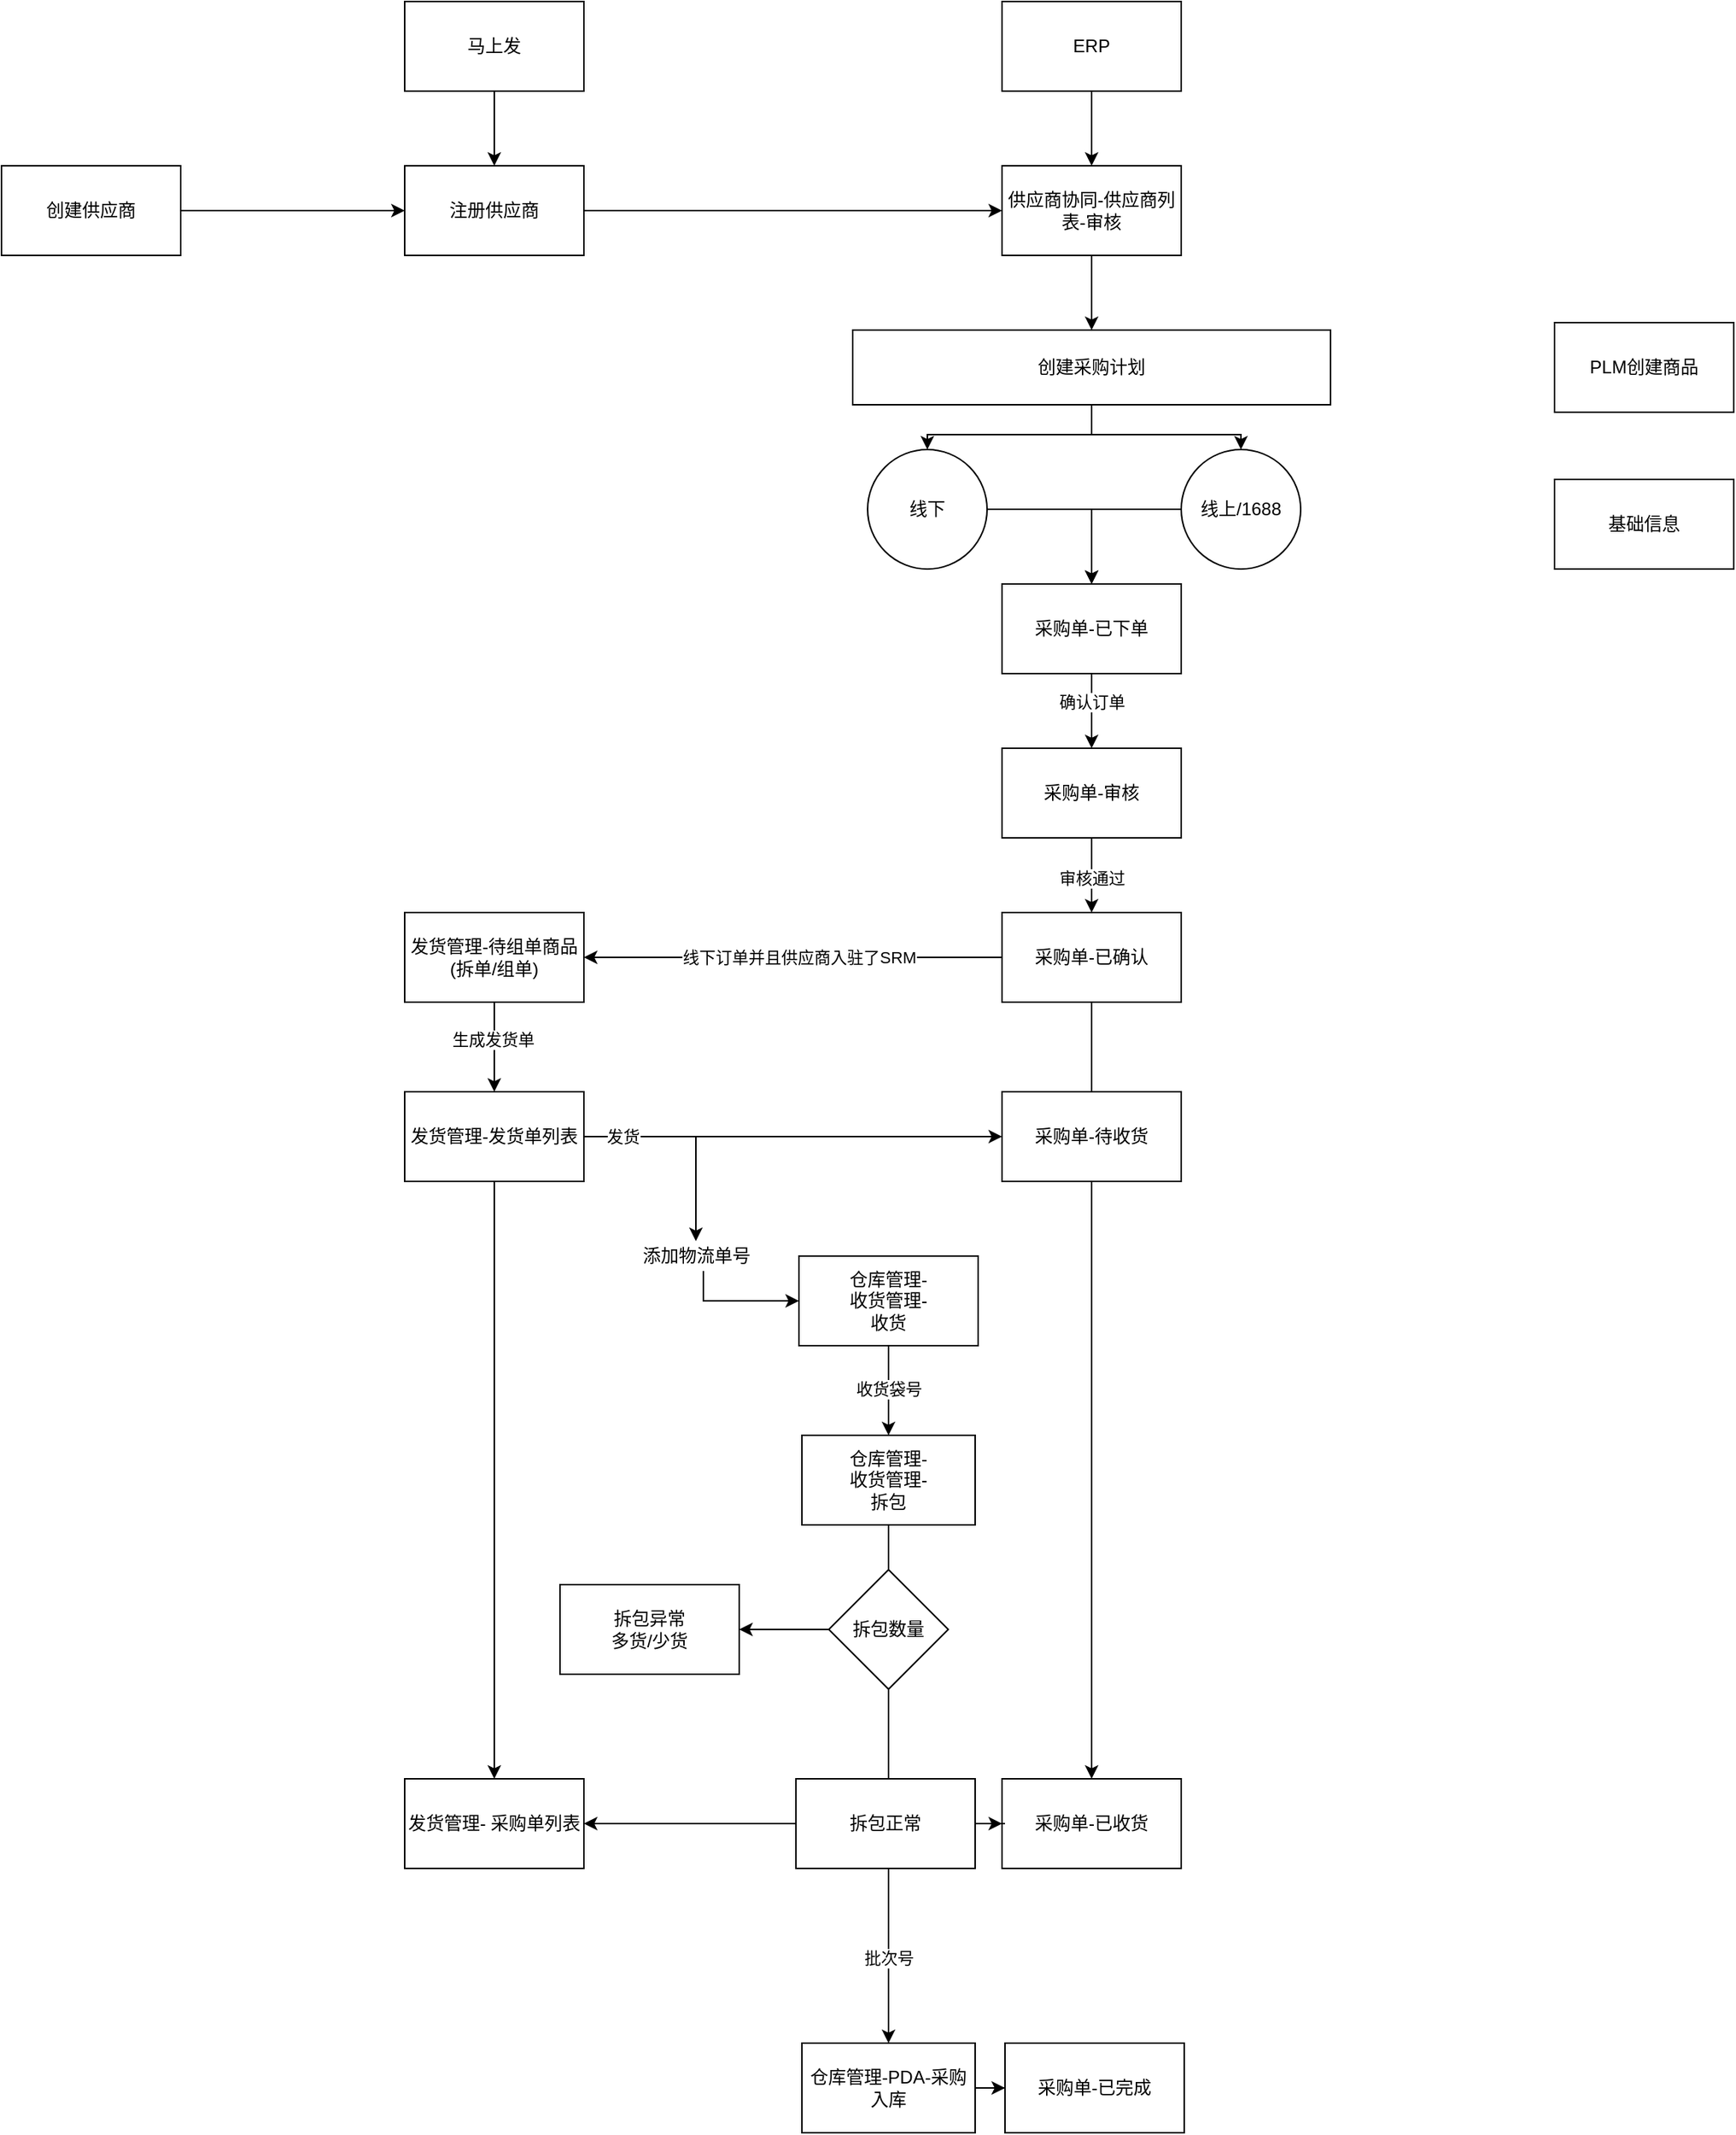 <mxfile version="14.8.0" type="github">
  <diagram id="C5RBs43oDa-KdzZeNtuy" name="采购">
    <mxGraphModel dx="2253" dy="875" grid="1" gridSize="10" guides="1" tooltips="1" connect="1" arrows="1" fold="1" page="1" pageScale="1" pageWidth="827" pageHeight="1169" math="0" shadow="0">
      <root>
        <mxCell id="WIyWlLk6GJQsqaUBKTNV-0" />
        <mxCell id="WIyWlLk6GJQsqaUBKTNV-1" parent="WIyWlLk6GJQsqaUBKTNV-0" />
        <mxCell id="5VQq_Yi86SqRbV_rj_R2-6" value="" style="edgeStyle=orthogonalEdgeStyle;rounded=0;orthogonalLoop=1;jettySize=auto;html=1;" parent="WIyWlLk6GJQsqaUBKTNV-1" source="5VQq_Yi86SqRbV_rj_R2-1" target="5VQq_Yi86SqRbV_rj_R2-5" edge="1">
          <mxGeometry relative="1" as="geometry" />
        </mxCell>
        <mxCell id="5VQq_Yi86SqRbV_rj_R2-1" value="ERP" style="rounded=0;whiteSpace=wrap;html=1;" parent="WIyWlLk6GJQsqaUBKTNV-1" vertex="1">
          <mxGeometry x="490" y="100" width="120" height="60" as="geometry" />
        </mxCell>
        <mxCell id="5VQq_Yi86SqRbV_rj_R2-4" value="" style="edgeStyle=orthogonalEdgeStyle;rounded=0;orthogonalLoop=1;jettySize=auto;html=1;" parent="WIyWlLk6GJQsqaUBKTNV-1" source="5VQq_Yi86SqRbV_rj_R2-2" target="5VQq_Yi86SqRbV_rj_R2-3" edge="1">
          <mxGeometry relative="1" as="geometry" />
        </mxCell>
        <mxCell id="5VQq_Yi86SqRbV_rj_R2-2" value="马上发" style="rounded=0;whiteSpace=wrap;html=1;" parent="WIyWlLk6GJQsqaUBKTNV-1" vertex="1">
          <mxGeometry x="90" y="100" width="120" height="60" as="geometry" />
        </mxCell>
        <mxCell id="5VQq_Yi86SqRbV_rj_R2-10" style="edgeStyle=orthogonalEdgeStyle;rounded=0;orthogonalLoop=1;jettySize=auto;html=1;entryX=0;entryY=0.5;entryDx=0;entryDy=0;" parent="WIyWlLk6GJQsqaUBKTNV-1" source="5VQq_Yi86SqRbV_rj_R2-3" target="5VQq_Yi86SqRbV_rj_R2-5" edge="1">
          <mxGeometry relative="1" as="geometry" />
        </mxCell>
        <mxCell id="5VQq_Yi86SqRbV_rj_R2-3" value="注册供应商" style="whiteSpace=wrap;html=1;rounded=0;" parent="WIyWlLk6GJQsqaUBKTNV-1" vertex="1">
          <mxGeometry x="90" y="210" width="120" height="60" as="geometry" />
        </mxCell>
        <mxCell id="5VQq_Yi86SqRbV_rj_R2-26" value="" style="edgeStyle=orthogonalEdgeStyle;rounded=0;orthogonalLoop=1;jettySize=auto;html=1;" parent="WIyWlLk6GJQsqaUBKTNV-1" source="5VQq_Yi86SqRbV_rj_R2-5" target="5VQq_Yi86SqRbV_rj_R2-11" edge="1">
          <mxGeometry relative="1" as="geometry" />
        </mxCell>
        <mxCell id="5VQq_Yi86SqRbV_rj_R2-5" value="供应商协同-供应商列表-审核" style="rounded=0;whiteSpace=wrap;html=1;" parent="WIyWlLk6GJQsqaUBKTNV-1" vertex="1">
          <mxGeometry x="490" y="210" width="120" height="60" as="geometry" />
        </mxCell>
        <mxCell id="5VQq_Yi86SqRbV_rj_R2-9" style="edgeStyle=orthogonalEdgeStyle;rounded=0;orthogonalLoop=1;jettySize=auto;html=1;" parent="WIyWlLk6GJQsqaUBKTNV-1" source="5VQq_Yi86SqRbV_rj_R2-8" target="5VQq_Yi86SqRbV_rj_R2-3" edge="1">
          <mxGeometry relative="1" as="geometry" />
        </mxCell>
        <mxCell id="5VQq_Yi86SqRbV_rj_R2-8" value="创建供应商" style="rounded=0;whiteSpace=wrap;html=1;" parent="WIyWlLk6GJQsqaUBKTNV-1" vertex="1">
          <mxGeometry x="-180" y="210" width="120" height="60" as="geometry" />
        </mxCell>
        <mxCell id="5VQq_Yi86SqRbV_rj_R2-27" style="edgeStyle=orthogonalEdgeStyle;rounded=0;orthogonalLoop=1;jettySize=auto;html=1;entryX=0.5;entryY=0;entryDx=0;entryDy=0;" parent="WIyWlLk6GJQsqaUBKTNV-1" source="5VQq_Yi86SqRbV_rj_R2-11" target="5VQq_Yi86SqRbV_rj_R2-22" edge="1">
          <mxGeometry relative="1" as="geometry" />
        </mxCell>
        <mxCell id="5VQq_Yi86SqRbV_rj_R2-28" style="edgeStyle=orthogonalEdgeStyle;rounded=0;orthogonalLoop=1;jettySize=auto;html=1;" parent="WIyWlLk6GJQsqaUBKTNV-1" source="5VQq_Yi86SqRbV_rj_R2-11" target="5VQq_Yi86SqRbV_rj_R2-23" edge="1">
          <mxGeometry relative="1" as="geometry" />
        </mxCell>
        <mxCell id="5VQq_Yi86SqRbV_rj_R2-11" value="创建采购计划" style="rounded=0;whiteSpace=wrap;html=1;" parent="WIyWlLk6GJQsqaUBKTNV-1" vertex="1">
          <mxGeometry x="390" y="320" width="320" height="50" as="geometry" />
        </mxCell>
        <mxCell id="5VQq_Yi86SqRbV_rj_R2-15" value="" style="edgeStyle=orthogonalEdgeStyle;rounded=0;orthogonalLoop=1;jettySize=auto;html=1;" parent="WIyWlLk6GJQsqaUBKTNV-1" source="5VQq_Yi86SqRbV_rj_R2-12" target="5VQq_Yi86SqRbV_rj_R2-14" edge="1">
          <mxGeometry relative="1" as="geometry" />
        </mxCell>
        <mxCell id="5VQq_Yi86SqRbV_rj_R2-18" value="确认订单" style="edgeLabel;html=1;align=center;verticalAlign=middle;resizable=0;points=[];" parent="5VQq_Yi86SqRbV_rj_R2-15" vertex="1" connectable="0">
          <mxGeometry x="-0.25" relative="1" as="geometry">
            <mxPoint as="offset" />
          </mxGeometry>
        </mxCell>
        <mxCell id="5VQq_Yi86SqRbV_rj_R2-12" value="采购单-已下单" style="rounded=0;whiteSpace=wrap;html=1;" parent="WIyWlLk6GJQsqaUBKTNV-1" vertex="1">
          <mxGeometry x="490" y="490" width="120" height="60" as="geometry" />
        </mxCell>
        <mxCell id="5VQq_Yi86SqRbV_rj_R2-17" value="" style="edgeStyle=orthogonalEdgeStyle;rounded=0;orthogonalLoop=1;jettySize=auto;html=1;" parent="WIyWlLk6GJQsqaUBKTNV-1" source="5VQq_Yi86SqRbV_rj_R2-14" target="5VQq_Yi86SqRbV_rj_R2-16" edge="1">
          <mxGeometry relative="1" as="geometry" />
        </mxCell>
        <mxCell id="5VQq_Yi86SqRbV_rj_R2-19" value="审核通过" style="edgeLabel;html=1;align=center;verticalAlign=middle;resizable=0;points=[];" parent="5VQq_Yi86SqRbV_rj_R2-17" vertex="1" connectable="0">
          <mxGeometry x="0.067" relative="1" as="geometry">
            <mxPoint as="offset" />
          </mxGeometry>
        </mxCell>
        <mxCell id="5VQq_Yi86SqRbV_rj_R2-14" value="采购单-审核" style="rounded=0;whiteSpace=wrap;html=1;" parent="WIyWlLk6GJQsqaUBKTNV-1" vertex="1">
          <mxGeometry x="490" y="600" width="120" height="60" as="geometry" />
        </mxCell>
        <mxCell id="5VQq_Yi86SqRbV_rj_R2-33" style="edgeStyle=orthogonalEdgeStyle;rounded=0;orthogonalLoop=1;jettySize=auto;html=1;entryX=1;entryY=0.5;entryDx=0;entryDy=0;" parent="WIyWlLk6GJQsqaUBKTNV-1" source="5VQq_Yi86SqRbV_rj_R2-16" target="5VQq_Yi86SqRbV_rj_R2-29" edge="1">
          <mxGeometry relative="1" as="geometry" />
        </mxCell>
        <mxCell id="cpjBSySC3DaaWJ_K8g3B-0" value="线下订单并且供应商入驻了SRM" style="edgeLabel;html=1;align=center;verticalAlign=middle;resizable=0;points=[];" vertex="1" connectable="0" parent="5VQq_Yi86SqRbV_rj_R2-33">
          <mxGeometry x="0.2" y="-4" relative="1" as="geometry">
            <mxPoint x="32" y="4" as="offset" />
          </mxGeometry>
        </mxCell>
        <mxCell id="5VQq_Yi86SqRbV_rj_R2-53" value="" style="edgeStyle=orthogonalEdgeStyle;rounded=0;orthogonalLoop=1;jettySize=auto;html=1;" parent="WIyWlLk6GJQsqaUBKTNV-1" source="5VQq_Yi86SqRbV_rj_R2-16" target="5VQq_Yi86SqRbV_rj_R2-52" edge="1">
          <mxGeometry relative="1" as="geometry" />
        </mxCell>
        <mxCell id="5VQq_Yi86SqRbV_rj_R2-16" value="采购单-已确认" style="rounded=0;whiteSpace=wrap;html=1;" parent="WIyWlLk6GJQsqaUBKTNV-1" vertex="1">
          <mxGeometry x="490" y="710" width="120" height="60" as="geometry" />
        </mxCell>
        <mxCell id="5VQq_Yi86SqRbV_rj_R2-24" style="edgeStyle=orthogonalEdgeStyle;rounded=0;orthogonalLoop=1;jettySize=auto;html=1;" parent="WIyWlLk6GJQsqaUBKTNV-1" source="5VQq_Yi86SqRbV_rj_R2-22" target="5VQq_Yi86SqRbV_rj_R2-12" edge="1">
          <mxGeometry relative="1" as="geometry" />
        </mxCell>
        <mxCell id="5VQq_Yi86SqRbV_rj_R2-22" value="线下" style="ellipse;whiteSpace=wrap;html=1;aspect=fixed;" parent="WIyWlLk6GJQsqaUBKTNV-1" vertex="1">
          <mxGeometry x="400" y="400" width="80" height="80" as="geometry" />
        </mxCell>
        <mxCell id="5VQq_Yi86SqRbV_rj_R2-25" style="edgeStyle=orthogonalEdgeStyle;rounded=0;orthogonalLoop=1;jettySize=auto;html=1;entryX=0.5;entryY=0;entryDx=0;entryDy=0;" parent="WIyWlLk6GJQsqaUBKTNV-1" source="5VQq_Yi86SqRbV_rj_R2-23" target="5VQq_Yi86SqRbV_rj_R2-12" edge="1">
          <mxGeometry relative="1" as="geometry">
            <Array as="points">
              <mxPoint x="550" y="440" />
            </Array>
          </mxGeometry>
        </mxCell>
        <mxCell id="5VQq_Yi86SqRbV_rj_R2-23" value="线上/1688" style="ellipse;whiteSpace=wrap;html=1;aspect=fixed;" parent="WIyWlLk6GJQsqaUBKTNV-1" vertex="1">
          <mxGeometry x="610" y="400" width="80" height="80" as="geometry" />
        </mxCell>
        <mxCell id="5VQq_Yi86SqRbV_rj_R2-34" value="" style="edgeStyle=orthogonalEdgeStyle;rounded=0;orthogonalLoop=1;jettySize=auto;html=1;" parent="WIyWlLk6GJQsqaUBKTNV-1" source="5VQq_Yi86SqRbV_rj_R2-29" target="5VQq_Yi86SqRbV_rj_R2-32" edge="1">
          <mxGeometry relative="1" as="geometry" />
        </mxCell>
        <mxCell id="5VQq_Yi86SqRbV_rj_R2-35" value="生成发货单" style="edgeLabel;html=1;align=center;verticalAlign=middle;resizable=0;points=[];" parent="5VQq_Yi86SqRbV_rj_R2-34" vertex="1" connectable="0">
          <mxGeometry x="-0.167" y="-1" relative="1" as="geometry">
            <mxPoint as="offset" />
          </mxGeometry>
        </mxCell>
        <mxCell id="5VQq_Yi86SqRbV_rj_R2-29" value="发货管理-待组单商品&lt;br&gt;(拆单/组单)" style="rounded=0;whiteSpace=wrap;html=1;" parent="WIyWlLk6GJQsqaUBKTNV-1" vertex="1">
          <mxGeometry x="90" y="710" width="120" height="60" as="geometry" />
        </mxCell>
        <mxCell id="5VQq_Yi86SqRbV_rj_R2-50" value="" style="edgeStyle=orthogonalEdgeStyle;rounded=0;orthogonalLoop=1;jettySize=auto;html=1;" parent="WIyWlLk6GJQsqaUBKTNV-1" source="5VQq_Yi86SqRbV_rj_R2-32" target="5VQq_Yi86SqRbV_rj_R2-36" edge="1">
          <mxGeometry relative="1" as="geometry" />
        </mxCell>
        <mxCell id="5VQq_Yi86SqRbV_rj_R2-55" value="" style="edgeStyle=orthogonalEdgeStyle;rounded=0;orthogonalLoop=1;jettySize=auto;html=1;" parent="WIyWlLk6GJQsqaUBKTNV-1" source="5VQq_Yi86SqRbV_rj_R2-32" target="5VQq_Yi86SqRbV_rj_R2-54" edge="1">
          <mxGeometry relative="1" as="geometry" />
        </mxCell>
        <mxCell id="cpjBSySC3DaaWJ_K8g3B-3" style="edgeStyle=orthogonalEdgeStyle;rounded=0;orthogonalLoop=1;jettySize=auto;html=1;" edge="1" parent="WIyWlLk6GJQsqaUBKTNV-1" source="5VQq_Yi86SqRbV_rj_R2-32" target="cpjBSySC3DaaWJ_K8g3B-1">
          <mxGeometry relative="1" as="geometry" />
        </mxCell>
        <mxCell id="cpjBSySC3DaaWJ_K8g3B-4" value="发货" style="edgeLabel;html=1;align=center;verticalAlign=middle;resizable=0;points=[];" vertex="1" connectable="0" parent="cpjBSySC3DaaWJ_K8g3B-3">
          <mxGeometry x="-0.814" relative="1" as="geometry">
            <mxPoint as="offset" />
          </mxGeometry>
        </mxCell>
        <mxCell id="5VQq_Yi86SqRbV_rj_R2-32" value="发货管理-发货单列表" style="rounded=0;whiteSpace=wrap;html=1;" parent="WIyWlLk6GJQsqaUBKTNV-1" vertex="1">
          <mxGeometry x="90" y="830" width="120" height="60" as="geometry" />
        </mxCell>
        <mxCell id="cpjBSySC3DaaWJ_K8g3B-14" value="" style="edgeStyle=orthogonalEdgeStyle;rounded=0;orthogonalLoop=1;jettySize=auto;html=1;" edge="1" parent="WIyWlLk6GJQsqaUBKTNV-1" source="5VQq_Yi86SqRbV_rj_R2-37" target="5VQq_Yi86SqRbV_rj_R2-42">
          <mxGeometry relative="1" as="geometry" />
        </mxCell>
        <mxCell id="cpjBSySC3DaaWJ_K8g3B-23" value="收货袋号" style="edgeLabel;html=1;align=center;verticalAlign=middle;resizable=0;points=[];" vertex="1" connectable="0" parent="cpjBSySC3DaaWJ_K8g3B-14">
          <mxGeometry x="-0.043" y="-3" relative="1" as="geometry">
            <mxPoint x="3" as="offset" />
          </mxGeometry>
        </mxCell>
        <mxCell id="5VQq_Yi86SqRbV_rj_R2-37" value="仓库管理-&lt;br&gt;收货管理-&lt;br&gt;收货" style="rounded=0;whiteSpace=wrap;html=1;" parent="WIyWlLk6GJQsqaUBKTNV-1" vertex="1">
          <mxGeometry x="354" y="940" width="120" height="60" as="geometry" />
        </mxCell>
        <mxCell id="5VQq_Yi86SqRbV_rj_R2-49" value="" style="edgeStyle=orthogonalEdgeStyle;rounded=0;orthogonalLoop=1;jettySize=auto;html=1;" parent="WIyWlLk6GJQsqaUBKTNV-1" source="5VQq_Yi86SqRbV_rj_R2-36" target="5VQq_Yi86SqRbV_rj_R2-37" edge="1">
          <mxGeometry relative="1" as="geometry">
            <Array as="points">
              <mxPoint x="290" y="930" />
            </Array>
          </mxGeometry>
        </mxCell>
        <mxCell id="5VQq_Yi86SqRbV_rj_R2-36" value="添加物流单号" style="text;html=1;align=center;verticalAlign=middle;resizable=0;points=[];autosize=1;strokeColor=none;" parent="WIyWlLk6GJQsqaUBKTNV-1" vertex="1">
          <mxGeometry x="240" y="930" width="90" height="20" as="geometry" />
        </mxCell>
        <mxCell id="5VQq_Yi86SqRbV_rj_R2-46" style="edgeStyle=orthogonalEdgeStyle;rounded=0;orthogonalLoop=1;jettySize=auto;html=1;entryX=0.5;entryY=0;entryDx=0;entryDy=0;startArrow=none;" parent="WIyWlLk6GJQsqaUBKTNV-1" source="cpjBSySC3DaaWJ_K8g3B-9" target="5VQq_Yi86SqRbV_rj_R2-45" edge="1">
          <mxGeometry relative="1" as="geometry" />
        </mxCell>
        <mxCell id="5VQq_Yi86SqRbV_rj_R2-47" value="批次号" style="edgeLabel;html=1;align=center;verticalAlign=middle;resizable=0;points=[];" parent="5VQq_Yi86SqRbV_rj_R2-46" vertex="1" connectable="0">
          <mxGeometry x="0.333" y="1" relative="1" as="geometry">
            <mxPoint x="-1" y="22" as="offset" />
          </mxGeometry>
        </mxCell>
        <mxCell id="5VQq_Yi86SqRbV_rj_R2-42" value="仓库管理-&lt;br&gt;收货管理-&lt;br&gt;拆包" style="rounded=0;whiteSpace=wrap;html=1;" parent="WIyWlLk6GJQsqaUBKTNV-1" vertex="1">
          <mxGeometry x="356" y="1060" width="116" height="60" as="geometry" />
        </mxCell>
        <mxCell id="5VQq_Yi86SqRbV_rj_R2-61" value="" style="edgeStyle=orthogonalEdgeStyle;rounded=0;orthogonalLoop=1;jettySize=auto;html=1;" parent="WIyWlLk6GJQsqaUBKTNV-1" source="5VQq_Yi86SqRbV_rj_R2-45" target="5VQq_Yi86SqRbV_rj_R2-58" edge="1">
          <mxGeometry relative="1" as="geometry" />
        </mxCell>
        <mxCell id="5VQq_Yi86SqRbV_rj_R2-45" value="仓库管理-PDA-采购入库" style="rounded=0;whiteSpace=wrap;html=1;" parent="WIyWlLk6GJQsqaUBKTNV-1" vertex="1">
          <mxGeometry x="356" y="1467" width="116" height="60" as="geometry" />
        </mxCell>
        <mxCell id="5VQq_Yi86SqRbV_rj_R2-52" value="采购单-已收货" style="rounded=0;whiteSpace=wrap;html=1;" parent="WIyWlLk6GJQsqaUBKTNV-1" vertex="1">
          <mxGeometry x="490" y="1290" width="120" height="60" as="geometry" />
        </mxCell>
        <mxCell id="5VQq_Yi86SqRbV_rj_R2-54" value="发货管理- 采购单列表" style="rounded=0;whiteSpace=wrap;html=1;" parent="WIyWlLk6GJQsqaUBKTNV-1" vertex="1">
          <mxGeometry x="90" y="1290" width="120" height="60" as="geometry" />
        </mxCell>
        <mxCell id="5VQq_Yi86SqRbV_rj_R2-58" value="采购单-已完成" style="rounded=0;whiteSpace=wrap;html=1;" parent="WIyWlLk6GJQsqaUBKTNV-1" vertex="1">
          <mxGeometry x="492" y="1467" width="120" height="60" as="geometry" />
        </mxCell>
        <mxCell id="cpjBSySC3DaaWJ_K8g3B-1" value="采购单-待收货" style="rounded=0;whiteSpace=wrap;html=1;" vertex="1" parent="WIyWlLk6GJQsqaUBKTNV-1">
          <mxGeometry x="490" y="830" width="120" height="60" as="geometry" />
        </mxCell>
        <mxCell id="cpjBSySC3DaaWJ_K8g3B-18" value="" style="edgeStyle=orthogonalEdgeStyle;rounded=0;orthogonalLoop=1;jettySize=auto;html=1;" edge="1" parent="WIyWlLk6GJQsqaUBKTNV-1" source="cpjBSySC3DaaWJ_K8g3B-9" target="cpjBSySC3DaaWJ_K8g3B-17">
          <mxGeometry relative="1" as="geometry" />
        </mxCell>
        <mxCell id="cpjBSySC3DaaWJ_K8g3B-9" value="&lt;span&gt;拆包数量&lt;/span&gt;" style="rhombus;whiteSpace=wrap;html=1;" vertex="1" parent="WIyWlLk6GJQsqaUBKTNV-1">
          <mxGeometry x="374" y="1150" width="80" height="80" as="geometry" />
        </mxCell>
        <mxCell id="cpjBSySC3DaaWJ_K8g3B-10" value="" style="edgeStyle=orthogonalEdgeStyle;rounded=0;orthogonalLoop=1;jettySize=auto;html=1;entryX=0.5;entryY=0;entryDx=0;entryDy=0;endArrow=none;" edge="1" parent="WIyWlLk6GJQsqaUBKTNV-1" source="5VQq_Yi86SqRbV_rj_R2-42" target="cpjBSySC3DaaWJ_K8g3B-9">
          <mxGeometry relative="1" as="geometry">
            <mxPoint x="412" y="1210" as="sourcePoint" />
            <mxPoint x="412" y="1365" as="targetPoint" />
          </mxGeometry>
        </mxCell>
        <mxCell id="cpjBSySC3DaaWJ_K8g3B-19" value="" style="edgeStyle=orthogonalEdgeStyle;rounded=0;orthogonalLoop=1;jettySize=auto;html=1;" edge="1" parent="WIyWlLk6GJQsqaUBKTNV-1" source="cpjBSySC3DaaWJ_K8g3B-16" target="5VQq_Yi86SqRbV_rj_R2-52">
          <mxGeometry relative="1" as="geometry" />
        </mxCell>
        <mxCell id="cpjBSySC3DaaWJ_K8g3B-20" style="edgeStyle=orthogonalEdgeStyle;rounded=0;orthogonalLoop=1;jettySize=auto;html=1;" edge="1" parent="WIyWlLk6GJQsqaUBKTNV-1" source="cpjBSySC3DaaWJ_K8g3B-16" target="5VQq_Yi86SqRbV_rj_R2-54">
          <mxGeometry relative="1" as="geometry" />
        </mxCell>
        <mxCell id="cpjBSySC3DaaWJ_K8g3B-16" value="拆包正常" style="rounded=0;whiteSpace=wrap;html=1;" vertex="1" parent="WIyWlLk6GJQsqaUBKTNV-1">
          <mxGeometry x="352" y="1290" width="120" height="60" as="geometry" />
        </mxCell>
        <mxCell id="cpjBSySC3DaaWJ_K8g3B-17" value="拆包异常&lt;br&gt;多货/少货" style="whiteSpace=wrap;html=1;" vertex="1" parent="WIyWlLk6GJQsqaUBKTNV-1">
          <mxGeometry x="194" y="1160" width="120" height="60" as="geometry" />
        </mxCell>
        <mxCell id="cpjBSySC3DaaWJ_K8g3B-24" value="PLM创建商品" style="rounded=0;whiteSpace=wrap;html=1;" vertex="1" parent="WIyWlLk6GJQsqaUBKTNV-1">
          <mxGeometry x="860" y="315" width="120" height="60" as="geometry" />
        </mxCell>
        <mxCell id="cpjBSySC3DaaWJ_K8g3B-25" value="基础信息" style="rounded=0;whiteSpace=wrap;html=1;" vertex="1" parent="WIyWlLk6GJQsqaUBKTNV-1">
          <mxGeometry x="860" y="420" width="120" height="60" as="geometry" />
        </mxCell>
      </root>
    </mxGraphModel>
  </diagram>
</mxfile>
